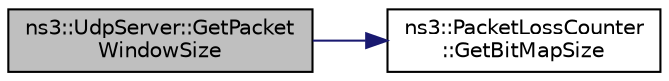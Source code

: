 digraph "ns3::UdpServer::GetPacketWindowSize"
{
  edge [fontname="Helvetica",fontsize="10",labelfontname="Helvetica",labelfontsize="10"];
  node [fontname="Helvetica",fontsize="10",shape=record];
  rankdir="LR";
  Node1 [label="ns3::UdpServer::GetPacket\lWindowSize",height=0.2,width=0.4,color="black", fillcolor="grey75", style="filled", fontcolor="black"];
  Node1 -> Node2 [color="midnightblue",fontsize="10",style="solid"];
  Node2 [label="ns3::PacketLossCounter\l::GetBitMapSize",height=0.2,width=0.4,color="black", fillcolor="white", style="filled",URL="$de/dad/classns3_1_1PacketLossCounter.html#ab180f3dac45da2d2e8575c1b93bd8606",tooltip="Return the size of the window used to compute the packet loss. "];
}
